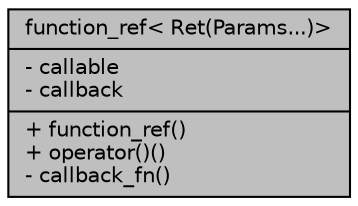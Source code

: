 digraph "function_ref&lt; Ret(Params...)&gt;"
{
 // LATEX_PDF_SIZE
  edge [fontname="Helvetica",fontsize="10",labelfontname="Helvetica",labelfontsize="10"];
  node [fontname="Helvetica",fontsize="10",shape=record];
  Node1 [label="{function_ref\< Ret(Params...)\>\n|- callable\l- callback\l|+ function_ref()\l+ operator()()\l- callback_fn()\l}",height=0.2,width=0.4,color="black", fillcolor="grey75", style="filled", fontcolor="black",tooltip=" "];
}
